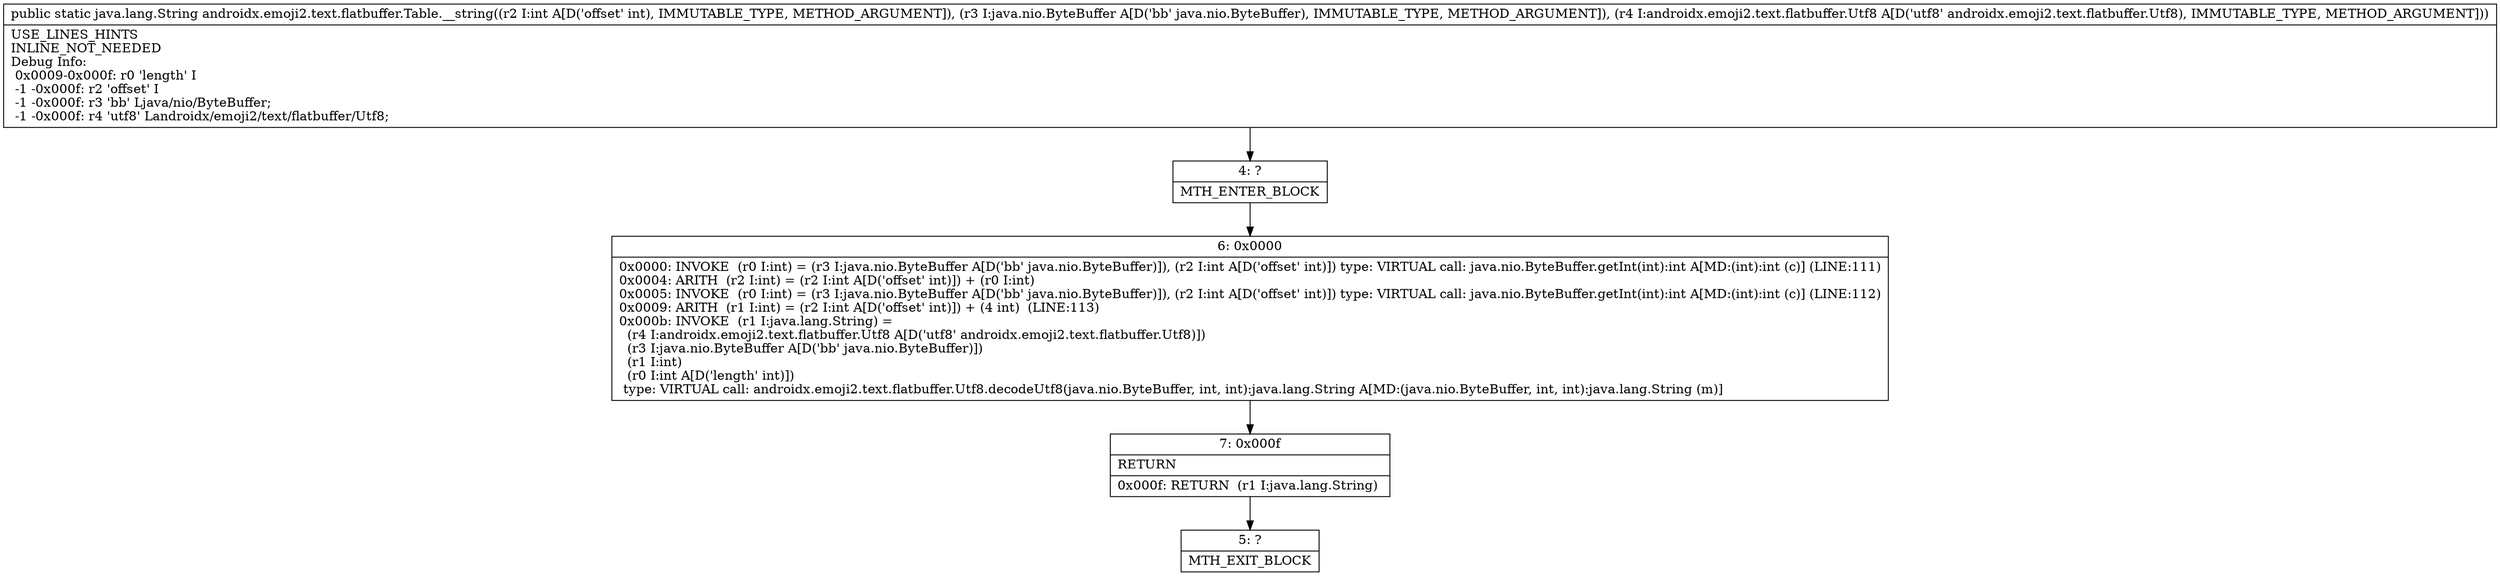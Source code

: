 digraph "CFG forandroidx.emoji2.text.flatbuffer.Table.__string(ILjava\/nio\/ByteBuffer;Landroidx\/emoji2\/text\/flatbuffer\/Utf8;)Ljava\/lang\/String;" {
Node_4 [shape=record,label="{4\:\ ?|MTH_ENTER_BLOCK\l}"];
Node_6 [shape=record,label="{6\:\ 0x0000|0x0000: INVOKE  (r0 I:int) = (r3 I:java.nio.ByteBuffer A[D('bb' java.nio.ByteBuffer)]), (r2 I:int A[D('offset' int)]) type: VIRTUAL call: java.nio.ByteBuffer.getInt(int):int A[MD:(int):int (c)] (LINE:111)\l0x0004: ARITH  (r2 I:int) = (r2 I:int A[D('offset' int)]) + (r0 I:int) \l0x0005: INVOKE  (r0 I:int) = (r3 I:java.nio.ByteBuffer A[D('bb' java.nio.ByteBuffer)]), (r2 I:int A[D('offset' int)]) type: VIRTUAL call: java.nio.ByteBuffer.getInt(int):int A[MD:(int):int (c)] (LINE:112)\l0x0009: ARITH  (r1 I:int) = (r2 I:int A[D('offset' int)]) + (4 int)  (LINE:113)\l0x000b: INVOKE  (r1 I:java.lang.String) = \l  (r4 I:androidx.emoji2.text.flatbuffer.Utf8 A[D('utf8' androidx.emoji2.text.flatbuffer.Utf8)])\l  (r3 I:java.nio.ByteBuffer A[D('bb' java.nio.ByteBuffer)])\l  (r1 I:int)\l  (r0 I:int A[D('length' int)])\l type: VIRTUAL call: androidx.emoji2.text.flatbuffer.Utf8.decodeUtf8(java.nio.ByteBuffer, int, int):java.lang.String A[MD:(java.nio.ByteBuffer, int, int):java.lang.String (m)]\l}"];
Node_7 [shape=record,label="{7\:\ 0x000f|RETURN\l|0x000f: RETURN  (r1 I:java.lang.String) \l}"];
Node_5 [shape=record,label="{5\:\ ?|MTH_EXIT_BLOCK\l}"];
MethodNode[shape=record,label="{public static java.lang.String androidx.emoji2.text.flatbuffer.Table.__string((r2 I:int A[D('offset' int), IMMUTABLE_TYPE, METHOD_ARGUMENT]), (r3 I:java.nio.ByteBuffer A[D('bb' java.nio.ByteBuffer), IMMUTABLE_TYPE, METHOD_ARGUMENT]), (r4 I:androidx.emoji2.text.flatbuffer.Utf8 A[D('utf8' androidx.emoji2.text.flatbuffer.Utf8), IMMUTABLE_TYPE, METHOD_ARGUMENT]))  | USE_LINES_HINTS\lINLINE_NOT_NEEDED\lDebug Info:\l  0x0009\-0x000f: r0 'length' I\l  \-1 \-0x000f: r2 'offset' I\l  \-1 \-0x000f: r3 'bb' Ljava\/nio\/ByteBuffer;\l  \-1 \-0x000f: r4 'utf8' Landroidx\/emoji2\/text\/flatbuffer\/Utf8;\l}"];
MethodNode -> Node_4;Node_4 -> Node_6;
Node_6 -> Node_7;
Node_7 -> Node_5;
}

